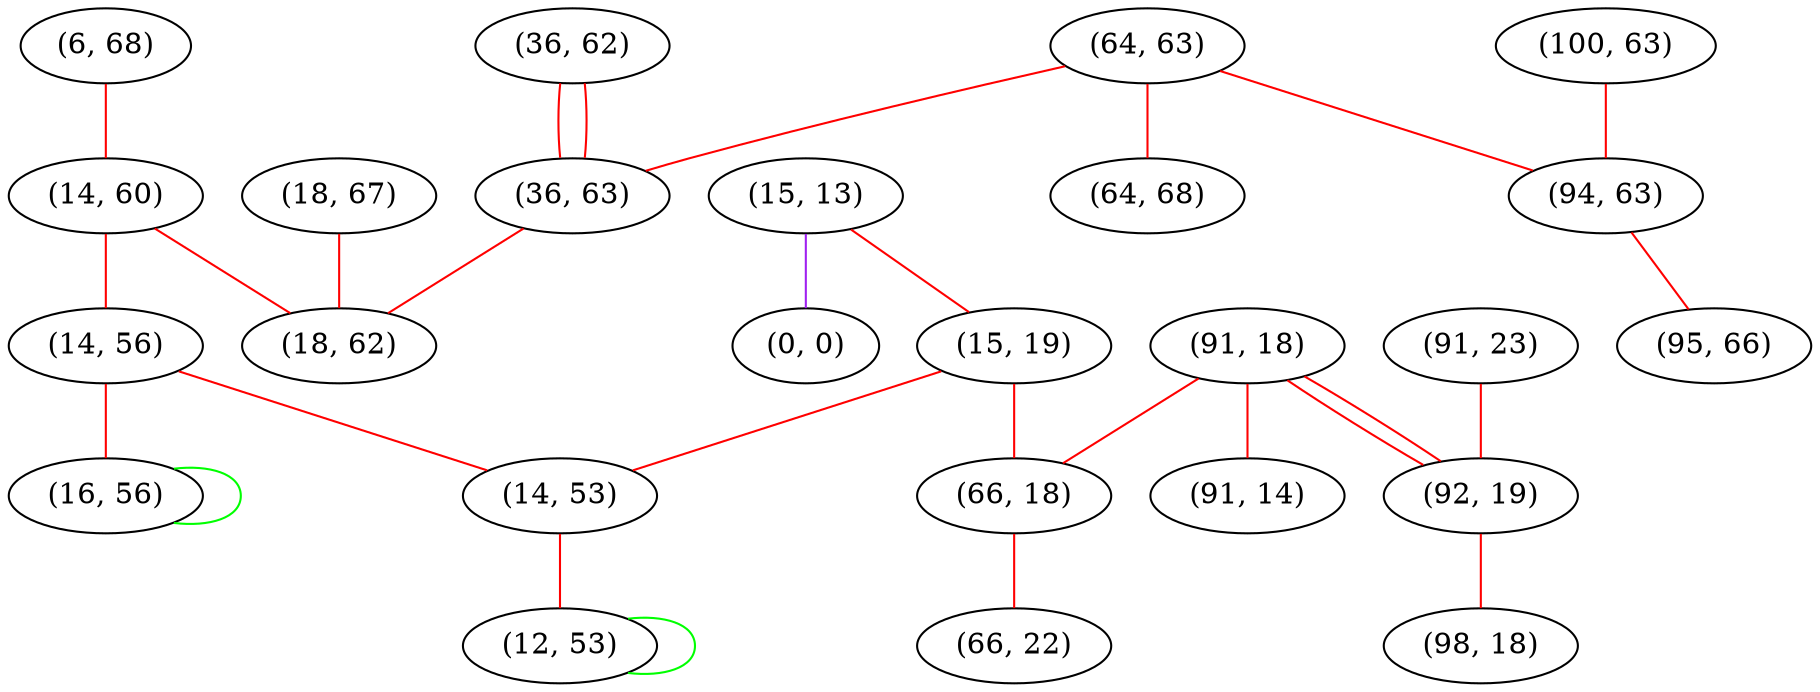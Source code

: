 graph "" {
"(6, 68)";
"(15, 13)";
"(91, 23)";
"(64, 63)";
"(15, 19)";
"(100, 63)";
"(14, 60)";
"(18, 67)";
"(91, 18)";
"(14, 56)";
"(94, 63)";
"(64, 68)";
"(36, 62)";
"(0, 0)";
"(66, 18)";
"(66, 22)";
"(14, 53)";
"(36, 63)";
"(92, 19)";
"(12, 53)";
"(18, 62)";
"(91, 14)";
"(98, 18)";
"(95, 66)";
"(16, 56)";
"(6, 68)" -- "(14, 60)"  [color=red, key=0, weight=1];
"(15, 13)" -- "(15, 19)"  [color=red, key=0, weight=1];
"(15, 13)" -- "(0, 0)"  [color=purple, key=0, weight=4];
"(91, 23)" -- "(92, 19)"  [color=red, key=0, weight=1];
"(64, 63)" -- "(36, 63)"  [color=red, key=0, weight=1];
"(64, 63)" -- "(94, 63)"  [color=red, key=0, weight=1];
"(64, 63)" -- "(64, 68)"  [color=red, key=0, weight=1];
"(15, 19)" -- "(14, 53)"  [color=red, key=0, weight=1];
"(15, 19)" -- "(66, 18)"  [color=red, key=0, weight=1];
"(100, 63)" -- "(94, 63)"  [color=red, key=0, weight=1];
"(14, 60)" -- "(18, 62)"  [color=red, key=0, weight=1];
"(14, 60)" -- "(14, 56)"  [color=red, key=0, weight=1];
"(18, 67)" -- "(18, 62)"  [color=red, key=0, weight=1];
"(91, 18)" -- "(91, 14)"  [color=red, key=0, weight=1];
"(91, 18)" -- "(92, 19)"  [color=red, key=0, weight=1];
"(91, 18)" -- "(92, 19)"  [color=red, key=1, weight=1];
"(91, 18)" -- "(66, 18)"  [color=red, key=0, weight=1];
"(14, 56)" -- "(16, 56)"  [color=red, key=0, weight=1];
"(14, 56)" -- "(14, 53)"  [color=red, key=0, weight=1];
"(94, 63)" -- "(95, 66)"  [color=red, key=0, weight=1];
"(36, 62)" -- "(36, 63)"  [color=red, key=0, weight=1];
"(36, 62)" -- "(36, 63)"  [color=red, key=1, weight=1];
"(66, 18)" -- "(66, 22)"  [color=red, key=0, weight=1];
"(14, 53)" -- "(12, 53)"  [color=red, key=0, weight=1];
"(36, 63)" -- "(18, 62)"  [color=red, key=0, weight=1];
"(92, 19)" -- "(98, 18)"  [color=red, key=0, weight=1];
"(12, 53)" -- "(12, 53)"  [color=green, key=0, weight=2];
"(16, 56)" -- "(16, 56)"  [color=green, key=0, weight=2];
}
